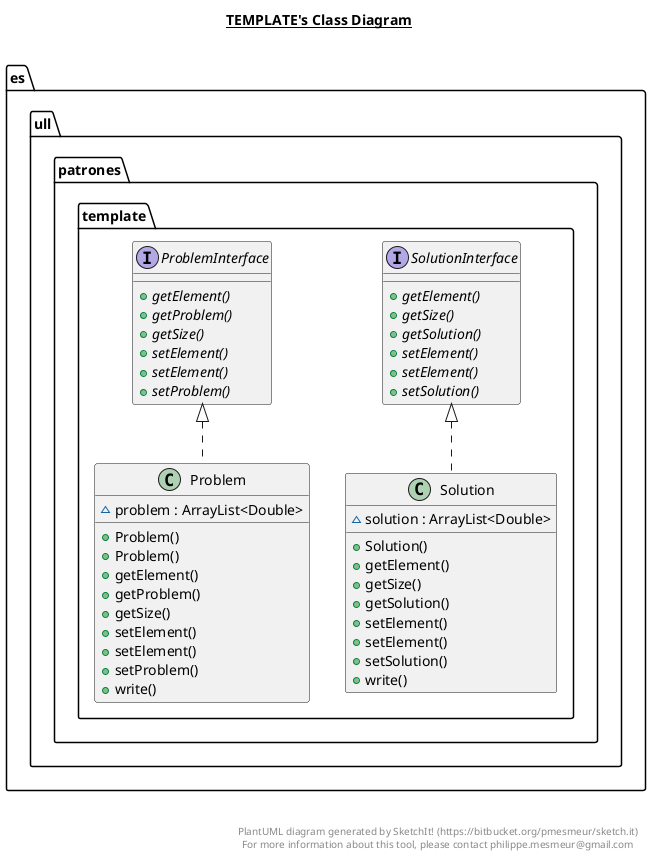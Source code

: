 @startuml

title __TEMPLATE's Class Diagram__\n

  namespace es.ull.patrones {
    namespace es.ull.patrones.template {
      class es.ull.patrones.template.Problem {
          ~ problem : ArrayList<Double>
          + Problem()
          + Problem()
          + getElement()
          + getProblem()
          + getSize()
          + setElement()
          + setElement()
          + setProblem()
          + write()
      }
    }
  }
  

  namespace es.ull.patrones {
    namespace es.ull.patrones.template {
      interface es.ull.patrones.template.ProblemInterface {
          {abstract} + getElement()
          {abstract} + getProblem()
          {abstract} + getSize()
          {abstract} + setElement()
          {abstract} + setElement()
          {abstract} + setProblem()
      }
    }
  }
  

  namespace es.ull.patrones {
    namespace es.ull.patrones.template {
      class es.ull.patrones.template.Solution {
          ~ solution : ArrayList<Double>
          + Solution()
          + getElement()
          + getSize()
          + getSolution()
          + setElement()
          + setElement()
          + setSolution()
          + write()
      }
    }
  }
  

  namespace es.ull.patrones {
    namespace es.ull.patrones.template {
      interface es.ull.patrones.template.SolutionInterface {
          {abstract} + getElement()
          {abstract} + getSize()
          {abstract} + getSolution()
          {abstract} + setElement()
          {abstract} + setElement()
          {abstract} + setSolution()
      }
    }
  }
  

  es.ull.patrones.template.Problem .up.|> es.ull.patrones.template.ProblemInterface
  es.ull.patrones.template.Solution .up.|> es.ull.patrones.template.SolutionInterface


right footer


PlantUML diagram generated by SketchIt! (https://bitbucket.org/pmesmeur/sketch.it)
For more information about this tool, please contact philippe.mesmeur@gmail.com
endfooter

@enduml
